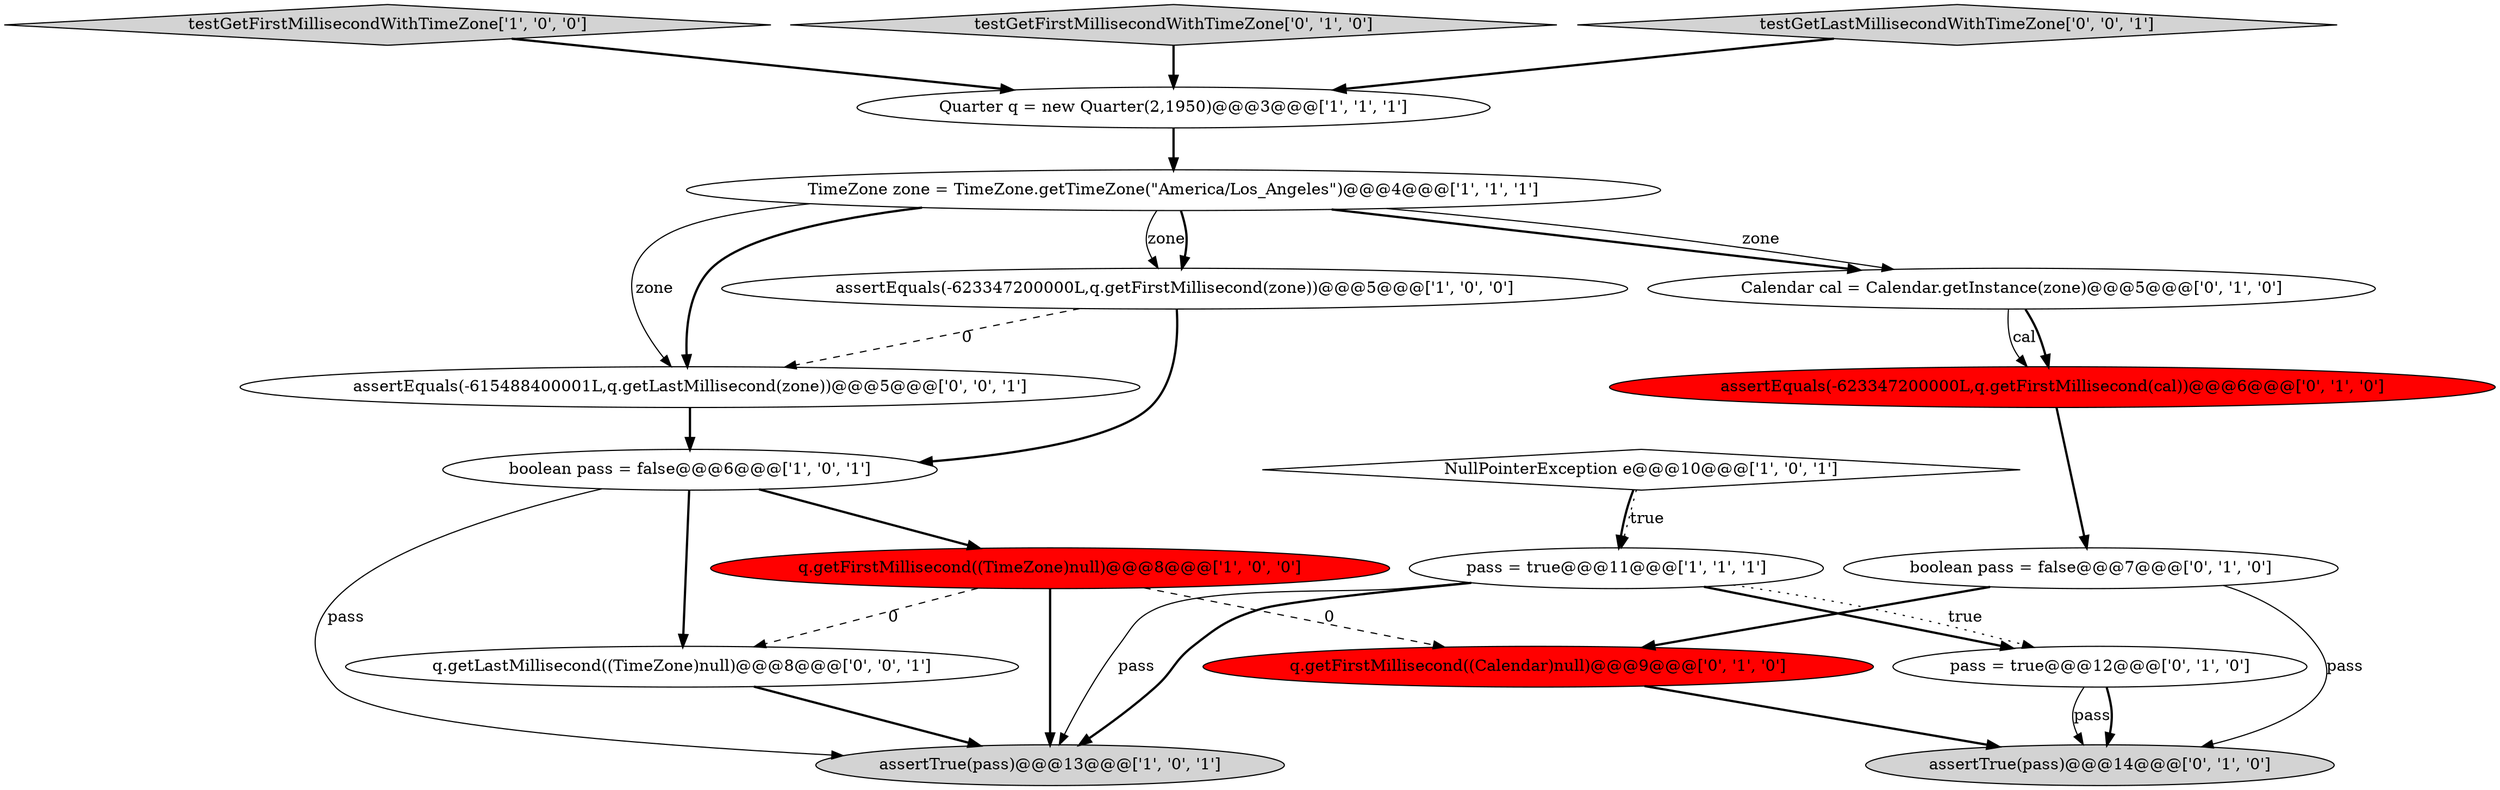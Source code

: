 digraph {
1 [style = filled, label = "boolean pass = false@@@6@@@['1', '0', '1']", fillcolor = white, shape = ellipse image = "AAA0AAABBB1BBB"];
15 [style = filled, label = "Calendar cal = Calendar.getInstance(zone)@@@5@@@['0', '1', '0']", fillcolor = white, shape = ellipse image = "AAA0AAABBB2BBB"];
6 [style = filled, label = "testGetFirstMillisecondWithTimeZone['1', '0', '0']", fillcolor = lightgray, shape = diamond image = "AAA0AAABBB1BBB"];
11 [style = filled, label = "assertEquals(-623347200000L,q.getFirstMillisecond(cal))@@@6@@@['0', '1', '0']", fillcolor = red, shape = ellipse image = "AAA1AAABBB2BBB"];
7 [style = filled, label = "pass = true@@@11@@@['1', '1', '1']", fillcolor = white, shape = ellipse image = "AAA0AAABBB1BBB"];
10 [style = filled, label = "testGetFirstMillisecondWithTimeZone['0', '1', '0']", fillcolor = lightgray, shape = diamond image = "AAA0AAABBB2BBB"];
8 [style = filled, label = "TimeZone zone = TimeZone.getTimeZone(\"America/Los_Angeles\")@@@4@@@['1', '1', '1']", fillcolor = white, shape = ellipse image = "AAA0AAABBB1BBB"];
18 [style = filled, label = "q.getLastMillisecond((TimeZone)null)@@@8@@@['0', '0', '1']", fillcolor = white, shape = ellipse image = "AAA0AAABBB3BBB"];
17 [style = filled, label = "assertEquals(-615488400001L,q.getLastMillisecond(zone))@@@5@@@['0', '0', '1']", fillcolor = white, shape = ellipse image = "AAA0AAABBB3BBB"];
13 [style = filled, label = "pass = true@@@12@@@['0', '1', '0']", fillcolor = white, shape = ellipse image = "AAA0AAABBB2BBB"];
0 [style = filled, label = "Quarter q = new Quarter(2,1950)@@@3@@@['1', '1', '1']", fillcolor = white, shape = ellipse image = "AAA0AAABBB1BBB"];
16 [style = filled, label = "testGetLastMillisecondWithTimeZone['0', '0', '1']", fillcolor = lightgray, shape = diamond image = "AAA0AAABBB3BBB"];
2 [style = filled, label = "q.getFirstMillisecond((TimeZone)null)@@@8@@@['1', '0', '0']", fillcolor = red, shape = ellipse image = "AAA1AAABBB1BBB"];
3 [style = filled, label = "NullPointerException e@@@10@@@['1', '0', '1']", fillcolor = white, shape = diamond image = "AAA0AAABBB1BBB"];
5 [style = filled, label = "assertTrue(pass)@@@13@@@['1', '0', '1']", fillcolor = lightgray, shape = ellipse image = "AAA0AAABBB1BBB"];
9 [style = filled, label = "assertTrue(pass)@@@14@@@['0', '1', '0']", fillcolor = lightgray, shape = ellipse image = "AAA0AAABBB2BBB"];
12 [style = filled, label = "boolean pass = false@@@7@@@['0', '1', '0']", fillcolor = white, shape = ellipse image = "AAA0AAABBB2BBB"];
4 [style = filled, label = "assertEquals(-623347200000L,q.getFirstMillisecond(zone))@@@5@@@['1', '0', '0']", fillcolor = white, shape = ellipse image = "AAA0AAABBB1BBB"];
14 [style = filled, label = "q.getFirstMillisecond((Calendar)null)@@@9@@@['0', '1', '0']", fillcolor = red, shape = ellipse image = "AAA1AAABBB2BBB"];
7->13 [style = bold, label=""];
16->0 [style = bold, label=""];
3->7 [style = dotted, label="true"];
8->15 [style = bold, label=""];
17->1 [style = bold, label=""];
4->17 [style = dashed, label="0"];
7->13 [style = dotted, label="true"];
8->17 [style = solid, label="zone"];
1->5 [style = solid, label="pass"];
1->18 [style = bold, label=""];
11->12 [style = bold, label=""];
6->0 [style = bold, label=""];
15->11 [style = solid, label="cal"];
7->5 [style = solid, label="pass"];
13->9 [style = solid, label="pass"];
8->17 [style = bold, label=""];
8->4 [style = solid, label="zone"];
7->5 [style = bold, label=""];
15->11 [style = bold, label=""];
2->14 [style = dashed, label="0"];
3->7 [style = bold, label=""];
18->5 [style = bold, label=""];
8->15 [style = solid, label="zone"];
10->0 [style = bold, label=""];
12->14 [style = bold, label=""];
0->8 [style = bold, label=""];
2->18 [style = dashed, label="0"];
14->9 [style = bold, label=""];
1->2 [style = bold, label=""];
4->1 [style = bold, label=""];
13->9 [style = bold, label=""];
12->9 [style = solid, label="pass"];
8->4 [style = bold, label=""];
2->5 [style = bold, label=""];
}

